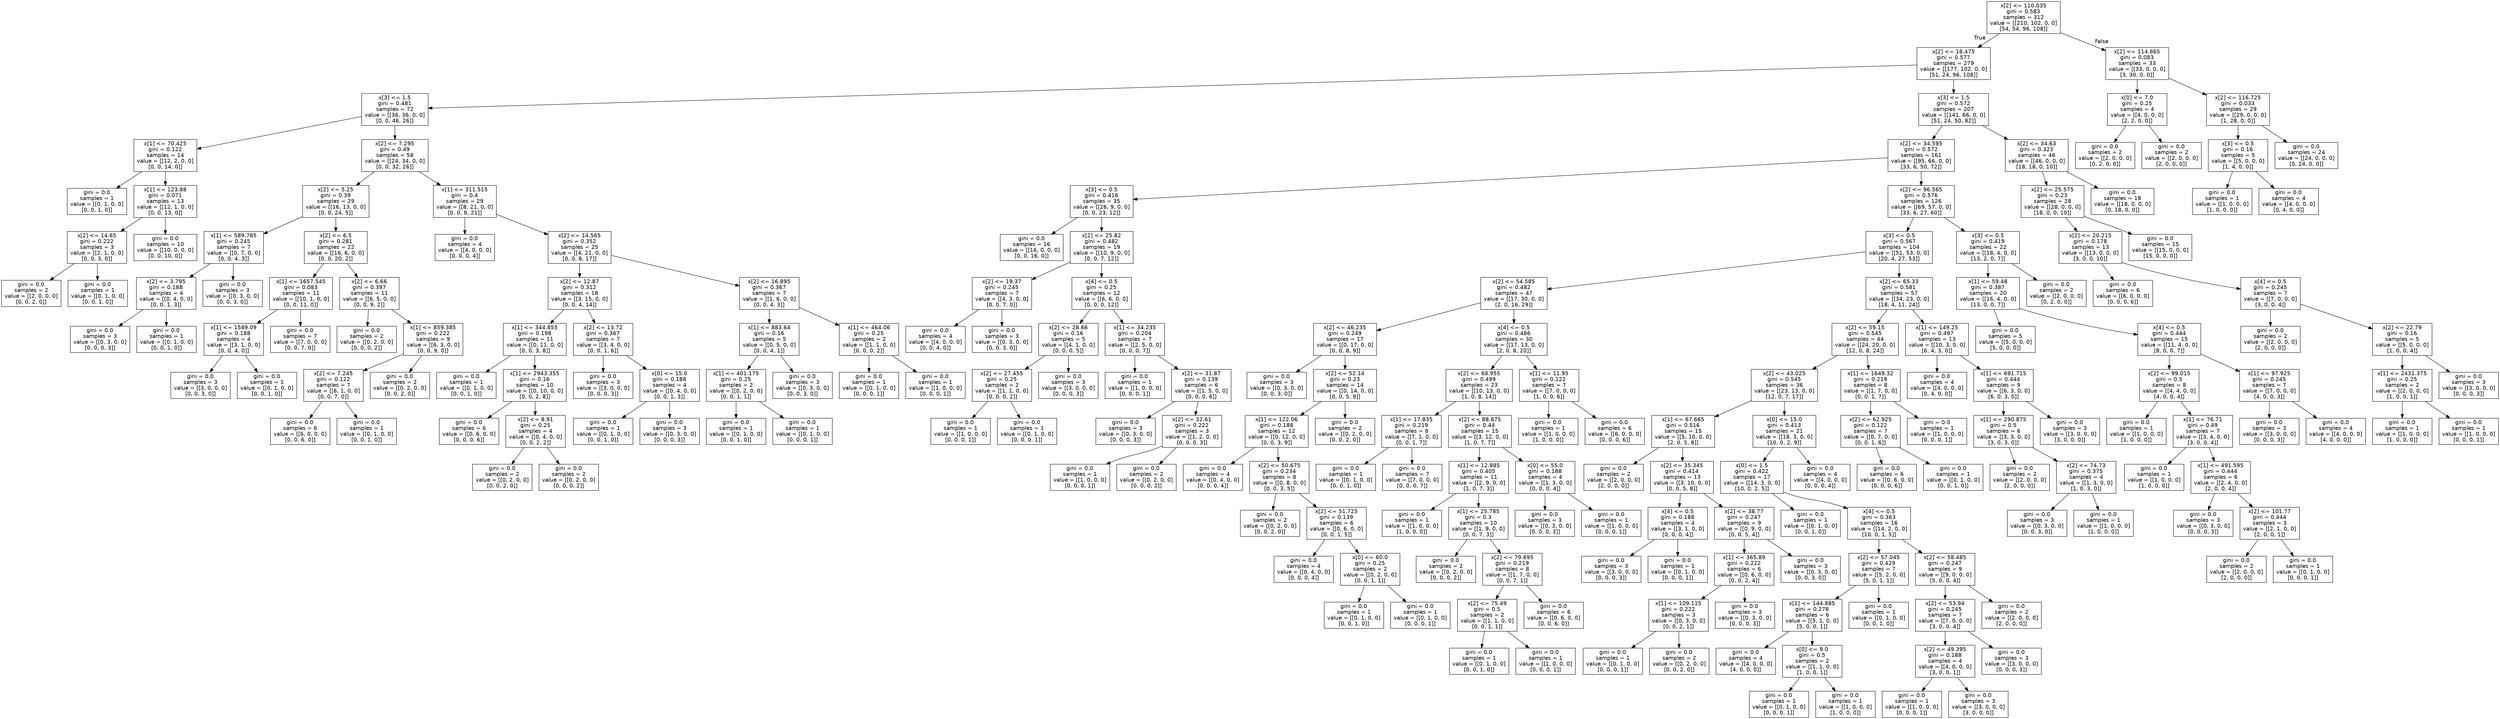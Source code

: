 digraph Tree {
node [shape=box, fontname="helvetica"] ;
edge [fontname="helvetica"] ;
0 [label="x[2] <= 110.035\ngini = 0.583\nsamples = 312\nvalue = [[210, 102, 0, 0]\n[54, 54, 96, 108]]"] ;
1 [label="x[2] <= 18.475\ngini = 0.577\nsamples = 279\nvalue = [[177, 102, 0, 0]\n[51, 24, 96, 108]]"] ;
0 -> 1 [labeldistance=2.5, labelangle=45, headlabel="True"] ;
2 [label="x[3] <= 1.5\ngini = 0.481\nsamples = 72\nvalue = [[36, 36, 0, 0]\n[0, 0, 46, 26]]"] ;
1 -> 2 ;
3 [label="x[1] <= 70.425\ngini = 0.122\nsamples = 14\nvalue = [[12, 2, 0, 0]\n[0, 0, 14, 0]]"] ;
2 -> 3 ;
4 [label="gini = 0.0\nsamples = 1\nvalue = [[0, 1, 0, 0]\n[0, 0, 1, 0]]"] ;
3 -> 4 ;
5 [label="x[1] <= 123.88\ngini = 0.071\nsamples = 13\nvalue = [[12, 1, 0, 0]\n[0, 0, 13, 0]]"] ;
3 -> 5 ;
6 [label="x[2] <= 14.65\ngini = 0.222\nsamples = 3\nvalue = [[2, 1, 0, 0]\n[0, 0, 3, 0]]"] ;
5 -> 6 ;
7 [label="gini = 0.0\nsamples = 2\nvalue = [[2, 0, 0, 0]\n[0, 0, 2, 0]]"] ;
6 -> 7 ;
8 [label="gini = 0.0\nsamples = 1\nvalue = [[0, 1, 0, 0]\n[0, 0, 1, 0]]"] ;
6 -> 8 ;
9 [label="gini = 0.0\nsamples = 10\nvalue = [[10, 0, 0, 0]\n[0, 0, 10, 0]]"] ;
5 -> 9 ;
10 [label="x[2] <= 7.295\ngini = 0.49\nsamples = 58\nvalue = [[24, 34, 0, 0]\n[0, 0, 32, 26]]"] ;
2 -> 10 ;
11 [label="x[2] <= 5.25\ngini = 0.39\nsamples = 29\nvalue = [[16, 13, 0, 0]\n[0, 0, 24, 5]]"] ;
10 -> 11 ;
12 [label="x[1] <= 589.785\ngini = 0.245\nsamples = 7\nvalue = [[0, 7, 0, 0]\n[0, 0, 4, 3]]"] ;
11 -> 12 ;
13 [label="x[2] <= 3.795\ngini = 0.188\nsamples = 4\nvalue = [[0, 4, 0, 0]\n[0, 0, 1, 3]]"] ;
12 -> 13 ;
14 [label="gini = 0.0\nsamples = 3\nvalue = [[0, 3, 0, 0]\n[0, 0, 0, 3]]"] ;
13 -> 14 ;
15 [label="gini = 0.0\nsamples = 1\nvalue = [[0, 1, 0, 0]\n[0, 0, 1, 0]]"] ;
13 -> 15 ;
16 [label="gini = 0.0\nsamples = 3\nvalue = [[0, 3, 0, 0]\n[0, 0, 3, 0]]"] ;
12 -> 16 ;
17 [label="x[2] <= 6.5\ngini = 0.281\nsamples = 22\nvalue = [[16, 6, 0, 0]\n[0, 0, 20, 2]]"] ;
11 -> 17 ;
18 [label="x[1] <= 1657.545\ngini = 0.083\nsamples = 11\nvalue = [[10, 1, 0, 0]\n[0, 0, 11, 0]]"] ;
17 -> 18 ;
19 [label="x[1] <= 1589.09\ngini = 0.188\nsamples = 4\nvalue = [[3, 1, 0, 0]\n[0, 0, 4, 0]]"] ;
18 -> 19 ;
20 [label="gini = 0.0\nsamples = 3\nvalue = [[3, 0, 0, 0]\n[0, 0, 3, 0]]"] ;
19 -> 20 ;
21 [label="gini = 0.0\nsamples = 1\nvalue = [[0, 1, 0, 0]\n[0, 0, 1, 0]]"] ;
19 -> 21 ;
22 [label="gini = 0.0\nsamples = 7\nvalue = [[7, 0, 0, 0]\n[0, 0, 7, 0]]"] ;
18 -> 22 ;
23 [label="x[2] <= 6.66\ngini = 0.397\nsamples = 11\nvalue = [[6, 5, 0, 0]\n[0, 0, 9, 2]]"] ;
17 -> 23 ;
24 [label="gini = 0.0\nsamples = 2\nvalue = [[0, 2, 0, 0]\n[0, 0, 0, 2]]"] ;
23 -> 24 ;
25 [label="x[1] <= 859.385\ngini = 0.222\nsamples = 9\nvalue = [[6, 3, 0, 0]\n[0, 0, 9, 0]]"] ;
23 -> 25 ;
26 [label="x[2] <= 7.245\ngini = 0.122\nsamples = 7\nvalue = [[6, 1, 0, 0]\n[0, 0, 7, 0]]"] ;
25 -> 26 ;
27 [label="gini = 0.0\nsamples = 6\nvalue = [[6, 0, 0, 0]\n[0, 0, 6, 0]]"] ;
26 -> 27 ;
28 [label="gini = 0.0\nsamples = 1\nvalue = [[0, 1, 0, 0]\n[0, 0, 1, 0]]"] ;
26 -> 28 ;
29 [label="gini = 0.0\nsamples = 2\nvalue = [[0, 2, 0, 0]\n[0, 0, 2, 0]]"] ;
25 -> 29 ;
30 [label="x[1] <= 311.515\ngini = 0.4\nsamples = 29\nvalue = [[8, 21, 0, 0]\n[0, 0, 8, 21]]"] ;
10 -> 30 ;
31 [label="gini = 0.0\nsamples = 4\nvalue = [[4, 0, 0, 0]\n[0, 0, 0, 4]]"] ;
30 -> 31 ;
32 [label="x[2] <= 14.565\ngini = 0.352\nsamples = 25\nvalue = [[4, 21, 0, 0]\n[0, 0, 8, 17]]"] ;
30 -> 32 ;
33 [label="x[2] <= 12.87\ngini = 0.312\nsamples = 18\nvalue = [[3, 15, 0, 0]\n[0, 0, 4, 14]]"] ;
32 -> 33 ;
34 [label="x[1] <= 344.855\ngini = 0.198\nsamples = 11\nvalue = [[0, 11, 0, 0]\n[0, 0, 3, 8]]"] ;
33 -> 34 ;
35 [label="gini = 0.0\nsamples = 1\nvalue = [[0, 1, 0, 0]\n[0, 0, 1, 0]]"] ;
34 -> 35 ;
36 [label="x[1] <= 2943.355\ngini = 0.16\nsamples = 10\nvalue = [[0, 10, 0, 0]\n[0, 0, 2, 8]]"] ;
34 -> 36 ;
37 [label="gini = 0.0\nsamples = 6\nvalue = [[0, 6, 0, 0]\n[0, 0, 0, 6]]"] ;
36 -> 37 ;
38 [label="x[2] <= 8.91\ngini = 0.25\nsamples = 4\nvalue = [[0, 4, 0, 0]\n[0, 0, 2, 2]]"] ;
36 -> 38 ;
39 [label="gini = 0.0\nsamples = 2\nvalue = [[0, 2, 0, 0]\n[0, 0, 2, 0]]"] ;
38 -> 39 ;
40 [label="gini = 0.0\nsamples = 2\nvalue = [[0, 2, 0, 0]\n[0, 0, 0, 2]]"] ;
38 -> 40 ;
41 [label="x[2] <= 13.72\ngini = 0.367\nsamples = 7\nvalue = [[3, 4, 0, 0]\n[0, 0, 1, 6]]"] ;
33 -> 41 ;
42 [label="gini = 0.0\nsamples = 3\nvalue = [[3, 0, 0, 0]\n[0, 0, 0, 3]]"] ;
41 -> 42 ;
43 [label="x[0] <= 15.0\ngini = 0.188\nsamples = 4\nvalue = [[0, 4, 0, 0]\n[0, 0, 1, 3]]"] ;
41 -> 43 ;
44 [label="gini = 0.0\nsamples = 1\nvalue = [[0, 1, 0, 0]\n[0, 0, 1, 0]]"] ;
43 -> 44 ;
45 [label="gini = 0.0\nsamples = 3\nvalue = [[0, 3, 0, 0]\n[0, 0, 0, 3]]"] ;
43 -> 45 ;
46 [label="x[2] <= 16.895\ngini = 0.367\nsamples = 7\nvalue = [[1, 6, 0, 0]\n[0, 0, 4, 3]]"] ;
32 -> 46 ;
47 [label="x[1] <= 883.64\ngini = 0.16\nsamples = 5\nvalue = [[0, 5, 0, 0]\n[0, 0, 4, 1]]"] ;
46 -> 47 ;
48 [label="x[1] <= 401.175\ngini = 0.25\nsamples = 2\nvalue = [[0, 2, 0, 0]\n[0, 0, 1, 1]]"] ;
47 -> 48 ;
49 [label="gini = 0.0\nsamples = 1\nvalue = [[0, 1, 0, 0]\n[0, 0, 1, 0]]"] ;
48 -> 49 ;
50 [label="gini = 0.0\nsamples = 1\nvalue = [[0, 1, 0, 0]\n[0, 0, 0, 1]]"] ;
48 -> 50 ;
51 [label="gini = 0.0\nsamples = 3\nvalue = [[0, 3, 0, 0]\n[0, 0, 3, 0]]"] ;
47 -> 51 ;
52 [label="x[1] <= 464.06\ngini = 0.25\nsamples = 2\nvalue = [[1, 1, 0, 0]\n[0, 0, 0, 2]]"] ;
46 -> 52 ;
53 [label="gini = 0.0\nsamples = 1\nvalue = [[0, 1, 0, 0]\n[0, 0, 0, 1]]"] ;
52 -> 53 ;
54 [label="gini = 0.0\nsamples = 1\nvalue = [[1, 0, 0, 0]\n[0, 0, 0, 1]]"] ;
52 -> 54 ;
55 [label="x[3] <= 1.5\ngini = 0.572\nsamples = 207\nvalue = [[141, 66, 0, 0]\n[51, 24, 50, 82]]"] ;
1 -> 55 ;
56 [label="x[2] <= 34.595\ngini = 0.572\nsamples = 161\nvalue = [[95, 66, 0, 0]\n[33, 6, 50, 72]]"] ;
55 -> 56 ;
57 [label="x[3] <= 0.5\ngini = 0.416\nsamples = 35\nvalue = [[26, 9, 0, 0]\n[0, 0, 23, 12]]"] ;
56 -> 57 ;
58 [label="gini = 0.0\nsamples = 16\nvalue = [[16, 0, 0, 0]\n[0, 0, 16, 0]]"] ;
57 -> 58 ;
59 [label="x[2] <= 25.82\ngini = 0.482\nsamples = 19\nvalue = [[10, 9, 0, 0]\n[0, 0, 7, 12]]"] ;
57 -> 59 ;
60 [label="x[2] <= 19.37\ngini = 0.245\nsamples = 7\nvalue = [[4, 3, 0, 0]\n[0, 0, 7, 0]]"] ;
59 -> 60 ;
61 [label="gini = 0.0\nsamples = 4\nvalue = [[4, 0, 0, 0]\n[0, 0, 4, 0]]"] ;
60 -> 61 ;
62 [label="gini = 0.0\nsamples = 3\nvalue = [[0, 3, 0, 0]\n[0, 0, 3, 0]]"] ;
60 -> 62 ;
63 [label="x[4] <= 0.5\ngini = 0.25\nsamples = 12\nvalue = [[6, 6, 0, 0]\n[0, 0, 0, 12]]"] ;
59 -> 63 ;
64 [label="x[2] <= 28.66\ngini = 0.16\nsamples = 5\nvalue = [[4, 1, 0, 0]\n[0, 0, 0, 5]]"] ;
63 -> 64 ;
65 [label="x[2] <= 27.455\ngini = 0.25\nsamples = 2\nvalue = [[1, 1, 0, 0]\n[0, 0, 0, 2]]"] ;
64 -> 65 ;
66 [label="gini = 0.0\nsamples = 1\nvalue = [[1, 0, 0, 0]\n[0, 0, 0, 1]]"] ;
65 -> 66 ;
67 [label="gini = 0.0\nsamples = 1\nvalue = [[0, 1, 0, 0]\n[0, 0, 0, 1]]"] ;
65 -> 67 ;
68 [label="gini = 0.0\nsamples = 3\nvalue = [[3, 0, 0, 0]\n[0, 0, 0, 3]]"] ;
64 -> 68 ;
69 [label="x[1] <= 34.235\ngini = 0.204\nsamples = 7\nvalue = [[2, 5, 0, 0]\n[0, 0, 0, 7]]"] ;
63 -> 69 ;
70 [label="gini = 0.0\nsamples = 1\nvalue = [[1, 0, 0, 0]\n[0, 0, 0, 1]]"] ;
69 -> 70 ;
71 [label="x[2] <= 31.87\ngini = 0.139\nsamples = 6\nvalue = [[1, 5, 0, 0]\n[0, 0, 0, 6]]"] ;
69 -> 71 ;
72 [label="gini = 0.0\nsamples = 3\nvalue = [[0, 3, 0, 0]\n[0, 0, 0, 3]]"] ;
71 -> 72 ;
73 [label="x[2] <= 32.61\ngini = 0.222\nsamples = 3\nvalue = [[1, 2, 0, 0]\n[0, 0, 0, 3]]"] ;
71 -> 73 ;
74 [label="gini = 0.0\nsamples = 1\nvalue = [[1, 0, 0, 0]\n[0, 0, 0, 1]]"] ;
73 -> 74 ;
75 [label="gini = 0.0\nsamples = 2\nvalue = [[0, 2, 0, 0]\n[0, 0, 0, 2]]"] ;
73 -> 75 ;
76 [label="x[2] <= 96.565\ngini = 0.576\nsamples = 126\nvalue = [[69, 57, 0, 0]\n[33, 6, 27, 60]]"] ;
56 -> 76 ;
77 [label="x[3] <= 0.5\ngini = 0.567\nsamples = 104\nvalue = [[51, 53, 0, 0]\n[20, 4, 27, 53]]"] ;
76 -> 77 ;
78 [label="x[2] <= 54.585\ngini = 0.482\nsamples = 47\nvalue = [[17, 30, 0, 0]\n[2, 0, 16, 29]]"] ;
77 -> 78 ;
79 [label="x[2] <= 46.235\ngini = 0.249\nsamples = 17\nvalue = [[0, 17, 0, 0]\n[0, 0, 8, 9]]"] ;
78 -> 79 ;
80 [label="gini = 0.0\nsamples = 3\nvalue = [[0, 3, 0, 0]\n[0, 0, 3, 0]]"] ;
79 -> 80 ;
81 [label="x[2] <= 52.14\ngini = 0.23\nsamples = 14\nvalue = [[0, 14, 0, 0]\n[0, 0, 5, 9]]"] ;
79 -> 81 ;
82 [label="x[1] <= 122.06\ngini = 0.188\nsamples = 12\nvalue = [[0, 12, 0, 0]\n[0, 0, 3, 9]]"] ;
81 -> 82 ;
83 [label="gini = 0.0\nsamples = 4\nvalue = [[0, 4, 0, 0]\n[0, 0, 0, 4]]"] ;
82 -> 83 ;
84 [label="x[2] <= 50.675\ngini = 0.234\nsamples = 8\nvalue = [[0, 8, 0, 0]\n[0, 0, 3, 5]]"] ;
82 -> 84 ;
85 [label="gini = 0.0\nsamples = 2\nvalue = [[0, 2, 0, 0]\n[0, 0, 2, 0]]"] ;
84 -> 85 ;
86 [label="x[2] <= 51.725\ngini = 0.139\nsamples = 6\nvalue = [[0, 6, 0, 0]\n[0, 0, 1, 5]]"] ;
84 -> 86 ;
87 [label="gini = 0.0\nsamples = 4\nvalue = [[0, 4, 0, 0]\n[0, 0, 0, 4]]"] ;
86 -> 87 ;
88 [label="x[0] <= 60.0\ngini = 0.25\nsamples = 2\nvalue = [[0, 2, 0, 0]\n[0, 0, 1, 1]]"] ;
86 -> 88 ;
89 [label="gini = 0.0\nsamples = 1\nvalue = [[0, 1, 0, 0]\n[0, 0, 1, 0]]"] ;
88 -> 89 ;
90 [label="gini = 0.0\nsamples = 1\nvalue = [[0, 1, 0, 0]\n[0, 0, 0, 1]]"] ;
88 -> 90 ;
91 [label="gini = 0.0\nsamples = 2\nvalue = [[0, 2, 0, 0]\n[0, 0, 2, 0]]"] ;
81 -> 91 ;
92 [label="x[4] <= 0.5\ngini = 0.486\nsamples = 30\nvalue = [[17, 13, 0, 0]\n[2, 0, 8, 20]]"] ;
78 -> 92 ;
93 [label="x[2] <= 68.955\ngini = 0.499\nsamples = 23\nvalue = [[10, 13, 0, 0]\n[1, 0, 8, 14]]"] ;
92 -> 93 ;
94 [label="x[1] <= 17.835\ngini = 0.219\nsamples = 8\nvalue = [[7, 1, 0, 0]\n[0, 0, 1, 7]]"] ;
93 -> 94 ;
95 [label="gini = 0.0\nsamples = 1\nvalue = [[0, 1, 0, 0]\n[0, 0, 1, 0]]"] ;
94 -> 95 ;
96 [label="gini = 0.0\nsamples = 7\nvalue = [[7, 0, 0, 0]\n[0, 0, 0, 7]]"] ;
94 -> 96 ;
97 [label="x[2] <= 88.875\ngini = 0.44\nsamples = 15\nvalue = [[3, 12, 0, 0]\n[1, 0, 7, 7]]"] ;
93 -> 97 ;
98 [label="x[1] <= 12.885\ngini = 0.405\nsamples = 11\nvalue = [[2, 9, 0, 0]\n[1, 0, 7, 3]]"] ;
97 -> 98 ;
99 [label="gini = 0.0\nsamples = 1\nvalue = [[1, 0, 0, 0]\n[1, 0, 0, 0]]"] ;
98 -> 99 ;
100 [label="x[1] <= 25.785\ngini = 0.3\nsamples = 10\nvalue = [[1, 9, 0, 0]\n[0, 0, 7, 3]]"] ;
98 -> 100 ;
101 [label="gini = 0.0\nsamples = 2\nvalue = [[0, 2, 0, 0]\n[0, 0, 0, 2]]"] ;
100 -> 101 ;
102 [label="x[2] <= 79.695\ngini = 0.219\nsamples = 8\nvalue = [[1, 7, 0, 0]\n[0, 0, 7, 1]]"] ;
100 -> 102 ;
103 [label="x[2] <= 75.49\ngini = 0.5\nsamples = 2\nvalue = [[1, 1, 0, 0]\n[0, 0, 1, 1]]"] ;
102 -> 103 ;
104 [label="gini = 0.0\nsamples = 1\nvalue = [[0, 1, 0, 0]\n[0, 0, 1, 0]]"] ;
103 -> 104 ;
105 [label="gini = 0.0\nsamples = 1\nvalue = [[1, 0, 0, 0]\n[0, 0, 0, 1]]"] ;
103 -> 105 ;
106 [label="gini = 0.0\nsamples = 6\nvalue = [[0, 6, 0, 0]\n[0, 0, 6, 0]]"] ;
102 -> 106 ;
107 [label="x[0] <= 55.0\ngini = 0.188\nsamples = 4\nvalue = [[1, 3, 0, 0]\n[0, 0, 0, 4]]"] ;
97 -> 107 ;
108 [label="gini = 0.0\nsamples = 3\nvalue = [[0, 3, 0, 0]\n[0, 0, 0, 3]]"] ;
107 -> 108 ;
109 [label="gini = 0.0\nsamples = 1\nvalue = [[1, 0, 0, 0]\n[0, 0, 0, 1]]"] ;
107 -> 109 ;
110 [label="x[1] <= 11.95\ngini = 0.122\nsamples = 7\nvalue = [[7, 0, 0, 0]\n[1, 0, 0, 6]]"] ;
92 -> 110 ;
111 [label="gini = 0.0\nsamples = 1\nvalue = [[1, 0, 0, 0]\n[1, 0, 0, 0]]"] ;
110 -> 111 ;
112 [label="gini = 0.0\nsamples = 6\nvalue = [[6, 0, 0, 0]\n[0, 0, 0, 6]]"] ;
110 -> 112 ;
113 [label="x[2] <= 65.33\ngini = 0.581\nsamples = 57\nvalue = [[34, 23, 0, 0]\n[18, 4, 11, 24]]"] ;
77 -> 113 ;
114 [label="x[2] <= 59.15\ngini = 0.545\nsamples = 44\nvalue = [[24, 20, 0, 0]\n[12, 0, 8, 24]]"] ;
113 -> 114 ;
115 [label="x[2] <= 43.025\ngini = 0.545\nsamples = 36\nvalue = [[23, 13, 0, 0]\n[12, 0, 7, 17]]"] ;
114 -> 115 ;
116 [label="x[1] <= 67.665\ngini = 0.516\nsamples = 15\nvalue = [[5, 10, 0, 0]\n[2, 0, 5, 8]]"] ;
115 -> 116 ;
117 [label="gini = 0.0\nsamples = 2\nvalue = [[2, 0, 0, 0]\n[2, 0, 0, 0]]"] ;
116 -> 117 ;
118 [label="x[2] <= 35.345\ngini = 0.414\nsamples = 13\nvalue = [[3, 10, 0, 0]\n[0, 0, 5, 8]]"] ;
116 -> 118 ;
119 [label="x[4] <= 0.5\ngini = 0.188\nsamples = 4\nvalue = [[3, 1, 0, 0]\n[0, 0, 0, 4]]"] ;
118 -> 119 ;
120 [label="gini = 0.0\nsamples = 3\nvalue = [[3, 0, 0, 0]\n[0, 0, 0, 3]]"] ;
119 -> 120 ;
121 [label="gini = 0.0\nsamples = 1\nvalue = [[0, 1, 0, 0]\n[0, 0, 0, 1]]"] ;
119 -> 121 ;
122 [label="x[2] <= 38.77\ngini = 0.247\nsamples = 9\nvalue = [[0, 9, 0, 0]\n[0, 0, 5, 4]]"] ;
118 -> 122 ;
123 [label="x[1] <= 365.89\ngini = 0.222\nsamples = 6\nvalue = [[0, 6, 0, 0]\n[0, 0, 2, 4]]"] ;
122 -> 123 ;
124 [label="x[1] <= 109.115\ngini = 0.222\nsamples = 3\nvalue = [[0, 3, 0, 0]\n[0, 0, 2, 1]]"] ;
123 -> 124 ;
125 [label="gini = 0.0\nsamples = 1\nvalue = [[0, 1, 0, 0]\n[0, 0, 0, 1]]"] ;
124 -> 125 ;
126 [label="gini = 0.0\nsamples = 2\nvalue = [[0, 2, 0, 0]\n[0, 0, 2, 0]]"] ;
124 -> 126 ;
127 [label="gini = 0.0\nsamples = 3\nvalue = [[0, 3, 0, 0]\n[0, 0, 0, 3]]"] ;
123 -> 127 ;
128 [label="gini = 0.0\nsamples = 3\nvalue = [[0, 3, 0, 0]\n[0, 0, 3, 0]]"] ;
122 -> 128 ;
129 [label="x[0] <= 15.0\ngini = 0.413\nsamples = 21\nvalue = [[18, 3, 0, 0]\n[10, 0, 2, 9]]"] ;
115 -> 129 ;
130 [label="x[0] <= 1.5\ngini = 0.422\nsamples = 17\nvalue = [[14, 3, 0, 0]\n[10, 0, 2, 5]]"] ;
129 -> 130 ;
131 [label="gini = 0.0\nsamples = 1\nvalue = [[0, 1, 0, 0]\n[0, 0, 1, 0]]"] ;
130 -> 131 ;
132 [label="x[4] <= 0.5\ngini = 0.363\nsamples = 16\nvalue = [[14, 2, 0, 0]\n[10, 0, 1, 5]]"] ;
130 -> 132 ;
133 [label="x[2] <= 57.045\ngini = 0.429\nsamples = 7\nvalue = [[5, 2, 0, 0]\n[5, 0, 1, 1]]"] ;
132 -> 133 ;
134 [label="x[1] <= 144.885\ngini = 0.278\nsamples = 6\nvalue = [[5, 1, 0, 0]\n[5, 0, 0, 1]]"] ;
133 -> 134 ;
135 [label="gini = 0.0\nsamples = 4\nvalue = [[4, 0, 0, 0]\n[4, 0, 0, 0]]"] ;
134 -> 135 ;
136 [label="x[0] <= 9.0\ngini = 0.5\nsamples = 2\nvalue = [[1, 1, 0, 0]\n[1, 0, 0, 1]]"] ;
134 -> 136 ;
137 [label="gini = 0.0\nsamples = 1\nvalue = [[0, 1, 0, 0]\n[0, 0, 0, 1]]"] ;
136 -> 137 ;
138 [label="gini = 0.0\nsamples = 1\nvalue = [[1, 0, 0, 0]\n[1, 0, 0, 0]]"] ;
136 -> 138 ;
139 [label="gini = 0.0\nsamples = 1\nvalue = [[0, 1, 0, 0]\n[0, 0, 1, 0]]"] ;
133 -> 139 ;
140 [label="x[2] <= 58.485\ngini = 0.247\nsamples = 9\nvalue = [[9, 0, 0, 0]\n[5, 0, 0, 4]]"] ;
132 -> 140 ;
141 [label="x[2] <= 53.94\ngini = 0.245\nsamples = 7\nvalue = [[7, 0, 0, 0]\n[3, 0, 0, 4]]"] ;
140 -> 141 ;
142 [label="x[2] <= 49.395\ngini = 0.188\nsamples = 4\nvalue = [[4, 0, 0, 0]\n[3, 0, 0, 1]]"] ;
141 -> 142 ;
143 [label="gini = 0.0\nsamples = 1\nvalue = [[1, 0, 0, 0]\n[0, 0, 0, 1]]"] ;
142 -> 143 ;
144 [label="gini = 0.0\nsamples = 3\nvalue = [[3, 0, 0, 0]\n[3, 0, 0, 0]]"] ;
142 -> 144 ;
145 [label="gini = 0.0\nsamples = 3\nvalue = [[3, 0, 0, 0]\n[0, 0, 0, 3]]"] ;
141 -> 145 ;
146 [label="gini = 0.0\nsamples = 2\nvalue = [[2, 0, 0, 0]\n[2, 0, 0, 0]]"] ;
140 -> 146 ;
147 [label="gini = 0.0\nsamples = 4\nvalue = [[4, 0, 0, 0]\n[0, 0, 0, 4]]"] ;
129 -> 147 ;
148 [label="x[1] <= 1649.32\ngini = 0.219\nsamples = 8\nvalue = [[1, 7, 0, 0]\n[0, 0, 1, 7]]"] ;
114 -> 148 ;
149 [label="x[2] <= 62.925\ngini = 0.122\nsamples = 7\nvalue = [[0, 7, 0, 0]\n[0, 0, 1, 6]]"] ;
148 -> 149 ;
150 [label="gini = 0.0\nsamples = 6\nvalue = [[0, 6, 0, 0]\n[0, 0, 0, 6]]"] ;
149 -> 150 ;
151 [label="gini = 0.0\nsamples = 1\nvalue = [[0, 1, 0, 0]\n[0, 0, 1, 0]]"] ;
149 -> 151 ;
152 [label="gini = 0.0\nsamples = 1\nvalue = [[1, 0, 0, 0]\n[0, 0, 0, 1]]"] ;
148 -> 152 ;
153 [label="x[1] <= 149.25\ngini = 0.497\nsamples = 13\nvalue = [[10, 3, 0, 0]\n[6, 4, 3, 0]]"] ;
113 -> 153 ;
154 [label="gini = 0.0\nsamples = 4\nvalue = [[4, 0, 0, 0]\n[0, 4, 0, 0]]"] ;
153 -> 154 ;
155 [label="x[1] <= 691.715\ngini = 0.444\nsamples = 9\nvalue = [[6, 3, 0, 0]\n[6, 0, 3, 0]]"] ;
153 -> 155 ;
156 [label="x[1] <= 290.875\ngini = 0.5\nsamples = 6\nvalue = [[3, 3, 0, 0]\n[3, 0, 3, 0]]"] ;
155 -> 156 ;
157 [label="gini = 0.0\nsamples = 2\nvalue = [[2, 0, 0, 0]\n[2, 0, 0, 0]]"] ;
156 -> 157 ;
158 [label="x[2] <= 74.73\ngini = 0.375\nsamples = 4\nvalue = [[1, 3, 0, 0]\n[1, 0, 3, 0]]"] ;
156 -> 158 ;
159 [label="gini = 0.0\nsamples = 3\nvalue = [[0, 3, 0, 0]\n[0, 0, 3, 0]]"] ;
158 -> 159 ;
160 [label="gini = 0.0\nsamples = 1\nvalue = [[1, 0, 0, 0]\n[1, 0, 0, 0]]"] ;
158 -> 160 ;
161 [label="gini = 0.0\nsamples = 3\nvalue = [[3, 0, 0, 0]\n[3, 0, 0, 0]]"] ;
155 -> 161 ;
162 [label="x[3] <= 0.5\ngini = 0.419\nsamples = 22\nvalue = [[18, 4, 0, 0]\n[13, 2, 0, 7]]"] ;
76 -> 162 ;
163 [label="x[1] <= 59.48\ngini = 0.387\nsamples = 20\nvalue = [[16, 4, 0, 0]\n[13, 0, 0, 7]]"] ;
162 -> 163 ;
164 [label="gini = 0.0\nsamples = 5\nvalue = [[5, 0, 0, 0]\n[5, 0, 0, 0]]"] ;
163 -> 164 ;
165 [label="x[4] <= 0.5\ngini = 0.444\nsamples = 15\nvalue = [[11, 4, 0, 0]\n[8, 0, 0, 7]]"] ;
163 -> 165 ;
166 [label="x[2] <= 99.015\ngini = 0.5\nsamples = 8\nvalue = [[4, 4, 0, 0]\n[4, 0, 0, 4]]"] ;
165 -> 166 ;
167 [label="gini = 0.0\nsamples = 1\nvalue = [[1, 0, 0, 0]\n[1, 0, 0, 0]]"] ;
166 -> 167 ;
168 [label="x[1] <= 76.71\ngini = 0.49\nsamples = 7\nvalue = [[3, 4, 0, 0]\n[3, 0, 0, 4]]"] ;
166 -> 168 ;
169 [label="gini = 0.0\nsamples = 1\nvalue = [[1, 0, 0, 0]\n[1, 0, 0, 0]]"] ;
168 -> 169 ;
170 [label="x[1] <= 491.595\ngini = 0.444\nsamples = 6\nvalue = [[2, 4, 0, 0]\n[2, 0, 0, 4]]"] ;
168 -> 170 ;
171 [label="gini = 0.0\nsamples = 3\nvalue = [[0, 3, 0, 0]\n[0, 0, 0, 3]]"] ;
170 -> 171 ;
172 [label="x[2] <= 101.77\ngini = 0.444\nsamples = 3\nvalue = [[2, 1, 0, 0]\n[2, 0, 0, 1]]"] ;
170 -> 172 ;
173 [label="gini = 0.0\nsamples = 2\nvalue = [[2, 0, 0, 0]\n[2, 0, 0, 0]]"] ;
172 -> 173 ;
174 [label="gini = 0.0\nsamples = 1\nvalue = [[0, 1, 0, 0]\n[0, 0, 0, 1]]"] ;
172 -> 174 ;
175 [label="x[1] <= 97.925\ngini = 0.245\nsamples = 7\nvalue = [[7, 0, 0, 0]\n[4, 0, 0, 3]]"] ;
165 -> 175 ;
176 [label="gini = 0.0\nsamples = 3\nvalue = [[3, 0, 0, 0]\n[0, 0, 0, 3]]"] ;
175 -> 176 ;
177 [label="gini = 0.0\nsamples = 4\nvalue = [[4, 0, 0, 0]\n[4, 0, 0, 0]]"] ;
175 -> 177 ;
178 [label="gini = 0.0\nsamples = 2\nvalue = [[2, 0, 0, 0]\n[0, 2, 0, 0]]"] ;
162 -> 178 ;
179 [label="x[2] <= 34.63\ngini = 0.323\nsamples = 46\nvalue = [[46, 0, 0, 0]\n[18, 18, 0, 10]]"] ;
55 -> 179 ;
180 [label="x[2] <= 25.575\ngini = 0.23\nsamples = 28\nvalue = [[28, 0, 0, 0]\n[18, 0, 0, 10]]"] ;
179 -> 180 ;
181 [label="x[2] <= 20.215\ngini = 0.178\nsamples = 13\nvalue = [[13, 0, 0, 0]\n[3, 0, 0, 10]]"] ;
180 -> 181 ;
182 [label="gini = 0.0\nsamples = 6\nvalue = [[6, 0, 0, 0]\n[0, 0, 0, 6]]"] ;
181 -> 182 ;
183 [label="x[4] <= 0.5\ngini = 0.245\nsamples = 7\nvalue = [[7, 0, 0, 0]\n[3, 0, 0, 4]]"] ;
181 -> 183 ;
184 [label="gini = 0.0\nsamples = 2\nvalue = [[2, 0, 0, 0]\n[2, 0, 0, 0]]"] ;
183 -> 184 ;
185 [label="x[2] <= 22.79\ngini = 0.16\nsamples = 5\nvalue = [[5, 0, 0, 0]\n[1, 0, 0, 4]]"] ;
183 -> 185 ;
186 [label="x[1] <= 2431.375\ngini = 0.25\nsamples = 2\nvalue = [[2, 0, 0, 0]\n[1, 0, 0, 1]]"] ;
185 -> 186 ;
187 [label="gini = 0.0\nsamples = 1\nvalue = [[1, 0, 0, 0]\n[1, 0, 0, 0]]"] ;
186 -> 187 ;
188 [label="gini = 0.0\nsamples = 1\nvalue = [[1, 0, 0, 0]\n[0, 0, 0, 1]]"] ;
186 -> 188 ;
189 [label="gini = 0.0\nsamples = 3\nvalue = [[3, 0, 0, 0]\n[0, 0, 0, 3]]"] ;
185 -> 189 ;
190 [label="gini = 0.0\nsamples = 15\nvalue = [[15, 0, 0, 0]\n[15, 0, 0, 0]]"] ;
180 -> 190 ;
191 [label="gini = 0.0\nsamples = 18\nvalue = [[18, 0, 0, 0]\n[0, 18, 0, 0]]"] ;
179 -> 191 ;
192 [label="x[2] <= 114.865\ngini = 0.083\nsamples = 33\nvalue = [[33, 0, 0, 0]\n[3, 30, 0, 0]]"] ;
0 -> 192 [labeldistance=2.5, labelangle=-45, headlabel="False"] ;
193 [label="x[0] <= 7.0\ngini = 0.25\nsamples = 4\nvalue = [[4, 0, 0, 0]\n[2, 2, 0, 0]]"] ;
192 -> 193 ;
194 [label="gini = 0.0\nsamples = 2\nvalue = [[2, 0, 0, 0]\n[0, 2, 0, 0]]"] ;
193 -> 194 ;
195 [label="gini = 0.0\nsamples = 2\nvalue = [[2, 0, 0, 0]\n[2, 0, 0, 0]]"] ;
193 -> 195 ;
196 [label="x[2] <= 116.725\ngini = 0.033\nsamples = 29\nvalue = [[29, 0, 0, 0]\n[1, 28, 0, 0]]"] ;
192 -> 196 ;
197 [label="x[3] <= 0.5\ngini = 0.16\nsamples = 5\nvalue = [[5, 0, 0, 0]\n[1, 4, 0, 0]]"] ;
196 -> 197 ;
198 [label="gini = 0.0\nsamples = 1\nvalue = [[1, 0, 0, 0]\n[1, 0, 0, 0]]"] ;
197 -> 198 ;
199 [label="gini = 0.0\nsamples = 4\nvalue = [[4, 0, 0, 0]\n[0, 4, 0, 0]]"] ;
197 -> 199 ;
200 [label="gini = 0.0\nsamples = 24\nvalue = [[24, 0, 0, 0]\n[0, 24, 0, 0]]"] ;
196 -> 200 ;
}